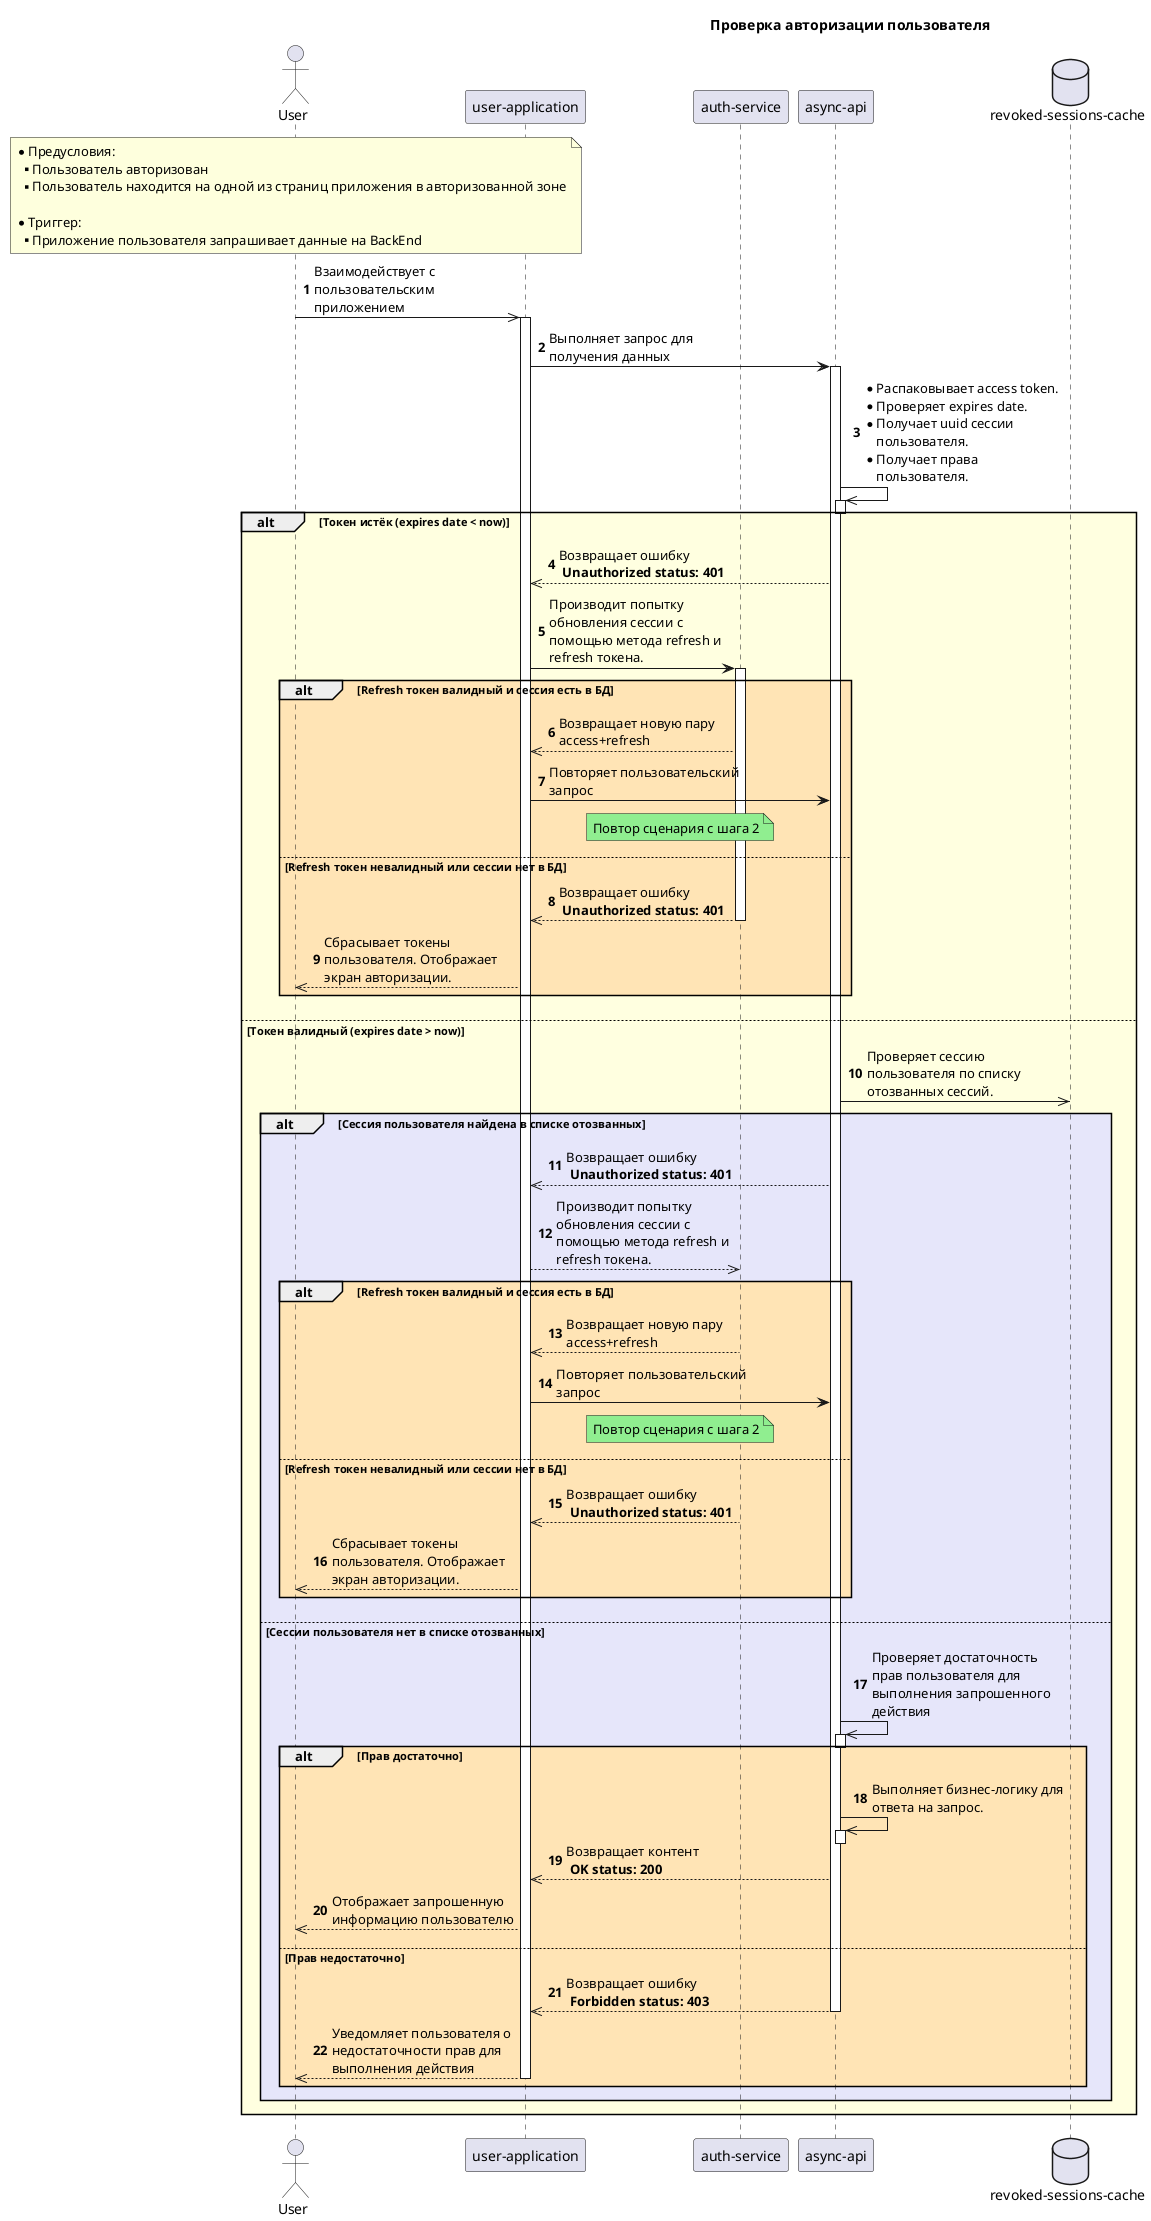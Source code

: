 ```
@startuml Проверка авторизации пользователя
title Проверка авторизации пользователя

!pragma teoz true
autonumber
skinparam sequenceMessageAlign left
skinparam maxMessageSize 200

actor "User" as U
participant "user-application" as UA
participant "auth-service" as AS
participant "async-api" as AP
database "revoked-sessions-cache" as CRS

note over U
    * Предусловия:
    ** Пользователь авторизован
    ** Пользователь находится на одной из страниц приложения в авторизованной зоне

    * Триггер:
    ** Приложение пользователя запрашивает данные на BackEnd
end note

U->>UA++: Взаимодействует с пользовательским приложением
UA->AP++: Выполняет запрос для получения данных
AP->>AP++--: * Распаковывает access token. \n* Проверяет expires date. \n* Получает uuid сессии пользователя. \n* Получает права пользователя.
alt #LightYellow Токен истёк (expires date < now)
    AP-->>UA: Возвращает ошибку \n **Unauthorized status: 401**
    UA->AS++: Производит попытку обновления сессии с помощью метода refresh и refresh токена.
    alt #Moccasin Refresh токен валидный и сессия есть в БД
        AS-->>UA: Возвращает новую пару access+refresh
        UA->AP: Повторяет пользовательский запрос
        note over AP,UA #LightGreen
        Повтор сценария с шага 2
        end note
    else Refresh токен невалидный или сессии нет в БД
        AS-->>UA--: Возвращает ошибку \n **Unauthorized status: 401**
        UA-->>U: Сбрасывает токены пользователя. Отображает экран авторизации.
    end
else Токен валидный (expires date > now)
    AP->>CRS: Проверяет сессию пользователя по списку отозванных сессий.
    alt #Lavender Сессия пользователя найдена в списке отозванных
        AP-->>UA: Возвращает ошибку \n **Unauthorized status: 401**
        UA-->>AS: Производит попытку обновления сессии с помощью метода refresh и refresh токена.
        alt #Moccasin Refresh токен валидный и сессия есть в БД
            AS-->>UA: Возвращает новую пару access+refresh
            UA->AP: Повторяет пользовательский запрос
            note over AP,UA #LightGreen
            Повтор сценария с шага 2
            end note
        else Refresh токен невалидный или сессии нет в БД
            AS-->>UA--: Возвращает ошибку \n **Unauthorized status: 401**
            UA-->>U: Сбрасывает токены пользователя. Отображает экран авторизации.
        end
    else Сессии пользователя нет в списке отозванных
        AP->>AP++--: Проверяет достаточность прав пользователя для выполнения запрошенного действия
        alt #Moccasin Прав достаточно
            AP->>AP++--: Выполняет бизнес-логику для ответа на запрос.
            AP-->>UA: Возвращает контент \n **OK status: 200**
            UA-->>U: Отображает запрошенную информацию пользователю
        else Прав недостаточно
            AP-->>UA--: Возвращает ошибку \n **Forbidden status: 403**
            UA-->>U--: Уведомляет пользователя о недостаточности прав для выполнения действия
        end
    end
end
@enduml
```
